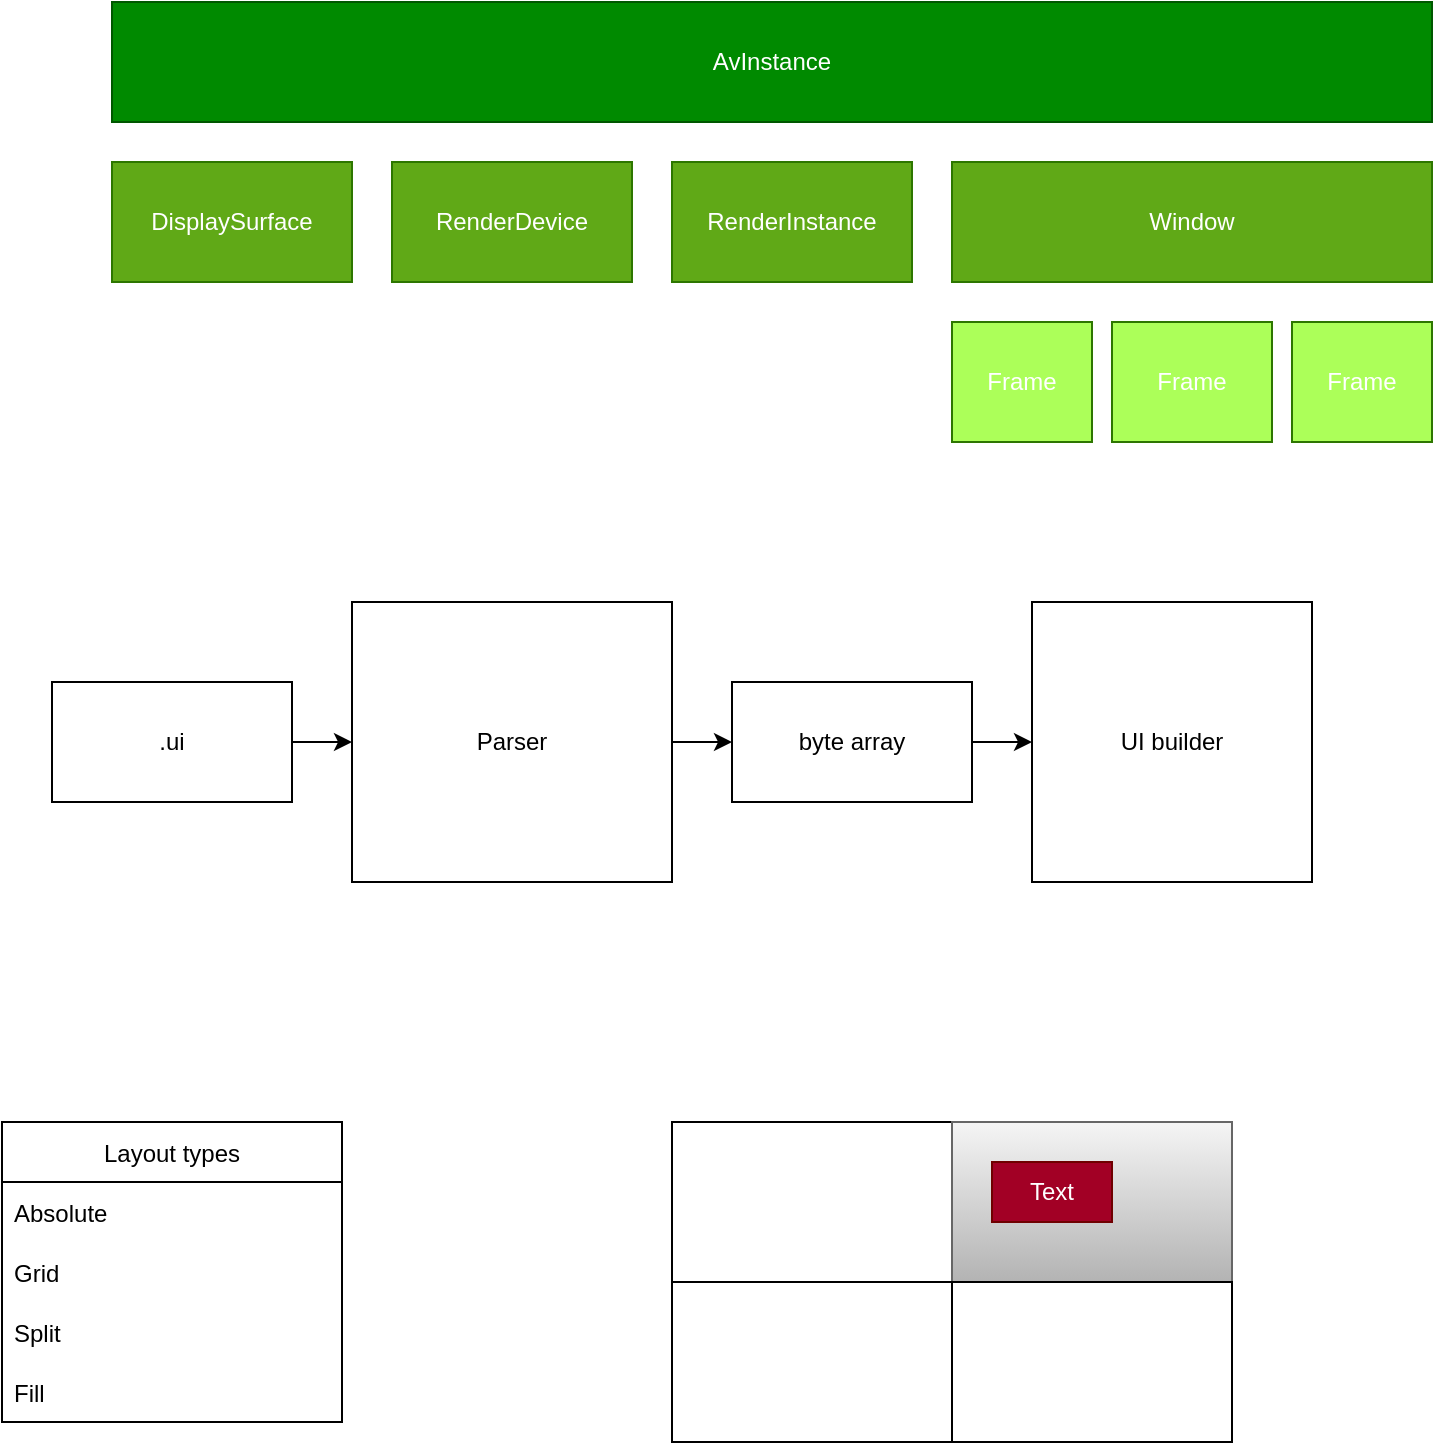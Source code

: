 <mxfile version="15.8.7" type="device"><diagram id="zrq5PWK3RwtQAuNaodZj" name="Page-1"><mxGraphModel dx="1038" dy="649" grid="1" gridSize="10" guides="1" tooltips="1" connect="1" arrows="1" fold="1" page="1" pageScale="1" pageWidth="827" pageHeight="1169" math="0" shadow="0"><root><mxCell id="0"/><mxCell id="1" parent="0"/><mxCell id="6_k5p3TVEeheKB6pSogj-1" value="DisplaySurface" style="rounded=0;whiteSpace=wrap;html=1;fillColor=#60a917;fontColor=#ffffff;strokeColor=#2D7600;" parent="1" vertex="1"><mxGeometry x="100" y="120" width="120" height="60" as="geometry"/></mxCell><mxCell id="6_k5p3TVEeheKB6pSogj-2" value="RenderDevice" style="rounded=0;whiteSpace=wrap;html=1;fillColor=#60a917;fontColor=#ffffff;strokeColor=#2D7600;" parent="1" vertex="1"><mxGeometry x="240" y="120" width="120" height="60" as="geometry"/></mxCell><mxCell id="6_k5p3TVEeheKB6pSogj-3" value="AvInstance" style="rounded=0;whiteSpace=wrap;html=1;fillColor=#008a00;fontColor=#ffffff;strokeColor=#005700;" parent="1" vertex="1"><mxGeometry x="100" y="40" width="660" height="60" as="geometry"/></mxCell><mxCell id="6_k5p3TVEeheKB6pSogj-4" value="RenderInstance" style="rounded=0;whiteSpace=wrap;html=1;fillColor=#60a917;fontColor=#ffffff;strokeColor=#2D7600;" parent="1" vertex="1"><mxGeometry x="380" y="120" width="120" height="60" as="geometry"/></mxCell><mxCell id="6_k5p3TVEeheKB6pSogj-5" value="Window" style="rounded=0;whiteSpace=wrap;html=1;fillColor=#60a917;fontColor=#ffffff;strokeColor=#2D7600;" parent="1" vertex="1"><mxGeometry x="520" y="120" width="240" height="60" as="geometry"/></mxCell><mxCell id="6_k5p3TVEeheKB6pSogj-6" value="Frame" style="rounded=0;whiteSpace=wrap;html=1;fillColor=#ACFF59;strokeColor=#2D7600;fontColor=#ffffff;" parent="1" vertex="1"><mxGeometry x="520" y="200" width="70" height="60" as="geometry"/></mxCell><mxCell id="6_k5p3TVEeheKB6pSogj-7" value="Frame" style="rounded=0;whiteSpace=wrap;html=1;fillColor=#ACFF59;strokeColor=#2D7600;fontColor=#ffffff;" parent="1" vertex="1"><mxGeometry x="600" y="200" width="80" height="60" as="geometry"/></mxCell><mxCell id="6_k5p3TVEeheKB6pSogj-8" value="Frame" style="rounded=0;whiteSpace=wrap;html=1;fillColor=#ACFF59;strokeColor=#2D7600;fontColor=#ffffff;" parent="1" vertex="1"><mxGeometry x="690" y="200" width="70" height="60" as="geometry"/></mxCell><mxCell id="6_k5p3TVEeheKB6pSogj-24" value="Layout types" style="swimlane;fontStyle=0;childLayout=stackLayout;horizontal=1;startSize=30;horizontalStack=0;resizeParent=1;resizeParentMax=0;resizeLast=0;collapsible=1;marginBottom=0;fillColor=default;" parent="1" vertex="1"><mxGeometry x="45" y="600" width="170" height="150" as="geometry"><mxRectangle x="60" y="670" width="100" height="30" as="alternateBounds"/></mxGeometry></mxCell><mxCell id="6_k5p3TVEeheKB6pSogj-25" value="Absolute" style="text;strokeColor=none;fillColor=none;align=left;verticalAlign=middle;spacingLeft=4;spacingRight=4;overflow=hidden;points=[[0,0.5],[1,0.5]];portConstraint=eastwest;rotatable=0;" parent="6_k5p3TVEeheKB6pSogj-24" vertex="1"><mxGeometry y="30" width="170" height="30" as="geometry"/></mxCell><mxCell id="6_k5p3TVEeheKB6pSogj-26" value="Grid" style="text;strokeColor=none;fillColor=none;align=left;verticalAlign=middle;spacingLeft=4;spacingRight=4;overflow=hidden;points=[[0,0.5],[1,0.5]];portConstraint=eastwest;rotatable=0;" parent="6_k5p3TVEeheKB6pSogj-24" vertex="1"><mxGeometry y="60" width="170" height="30" as="geometry"/></mxCell><mxCell id="6_k5p3TVEeheKB6pSogj-27" value="Split" style="text;strokeColor=none;fillColor=none;align=left;verticalAlign=middle;spacingLeft=4;spacingRight=4;overflow=hidden;points=[[0,0.5],[1,0.5]];portConstraint=eastwest;rotatable=0;" parent="6_k5p3TVEeheKB6pSogj-24" vertex="1"><mxGeometry y="90" width="170" height="30" as="geometry"/></mxCell><mxCell id="wnS7Uzxtj-CIcxeQYYVJ-1" value="Fill" style="text;strokeColor=none;fillColor=none;align=left;verticalAlign=middle;spacingLeft=4;spacingRight=4;overflow=hidden;points=[[0,0.5],[1,0.5]];portConstraint=eastwest;rotatable=0;" vertex="1" parent="6_k5p3TVEeheKB6pSogj-24"><mxGeometry y="120" width="170" height="30" as="geometry"/></mxCell><mxCell id="6_k5p3TVEeheKB6pSogj-32" style="edgeStyle=orthogonalEdgeStyle;rounded=0;orthogonalLoop=1;jettySize=auto;html=1;" parent="1" source="6_k5p3TVEeheKB6pSogj-28" target="6_k5p3TVEeheKB6pSogj-29" edge="1"><mxGeometry relative="1" as="geometry"/></mxCell><mxCell id="6_k5p3TVEeheKB6pSogj-28" value=".ui" style="rounded=0;whiteSpace=wrap;html=1;fillColor=default;" parent="1" vertex="1"><mxGeometry x="70" y="380" width="120" height="60" as="geometry"/></mxCell><mxCell id="6_k5p3TVEeheKB6pSogj-33" style="edgeStyle=orthogonalEdgeStyle;rounded=0;orthogonalLoop=1;jettySize=auto;html=1;entryX=0;entryY=0.5;entryDx=0;entryDy=0;" parent="1" source="6_k5p3TVEeheKB6pSogj-29" target="6_k5p3TVEeheKB6pSogj-30" edge="1"><mxGeometry relative="1" as="geometry"/></mxCell><mxCell id="6_k5p3TVEeheKB6pSogj-29" value="Parser" style="rounded=0;whiteSpace=wrap;html=1;fillColor=default;" parent="1" vertex="1"><mxGeometry x="220" y="340" width="160" height="140" as="geometry"/></mxCell><mxCell id="6_k5p3TVEeheKB6pSogj-34" style="edgeStyle=orthogonalEdgeStyle;rounded=0;orthogonalLoop=1;jettySize=auto;html=1;entryX=0;entryY=0.5;entryDx=0;entryDy=0;" parent="1" source="6_k5p3TVEeheKB6pSogj-30" target="6_k5p3TVEeheKB6pSogj-31" edge="1"><mxGeometry relative="1" as="geometry"/></mxCell><mxCell id="6_k5p3TVEeheKB6pSogj-30" value="byte array" style="rounded=0;whiteSpace=wrap;html=1;fillColor=default;" parent="1" vertex="1"><mxGeometry x="410" y="380" width="120" height="60" as="geometry"/></mxCell><mxCell id="6_k5p3TVEeheKB6pSogj-31" value="UI builder" style="whiteSpace=wrap;html=1;aspect=fixed;fillColor=default;" parent="1" vertex="1"><mxGeometry x="560" y="340" width="140" height="140" as="geometry"/></mxCell><mxCell id="6_k5p3TVEeheKB6pSogj-35" value="" style="rounded=0;whiteSpace=wrap;html=1;fillColor=default;" parent="1" vertex="1"><mxGeometry x="380" y="600" width="280" height="160" as="geometry"/></mxCell><mxCell id="6_k5p3TVEeheKB6pSogj-36" value="" style="rounded=0;whiteSpace=wrap;html=1;fillColor=default;" parent="1" vertex="1"><mxGeometry x="380" y="600" width="140" height="80" as="geometry"/></mxCell><mxCell id="6_k5p3TVEeheKB6pSogj-37" value="" style="rounded=0;whiteSpace=wrap;html=1;fillColor=#f5f5f5;strokeColor=#666666;gradientColor=#b3b3b3;" parent="1" vertex="1"><mxGeometry x="520" y="600" width="140" height="80" as="geometry"/></mxCell><mxCell id="6_k5p3TVEeheKB6pSogj-38" value="" style="rounded=0;whiteSpace=wrap;html=1;fillColor=default;" parent="1" vertex="1"><mxGeometry x="380" y="680" width="140" height="80" as="geometry"/></mxCell><mxCell id="6_k5p3TVEeheKB6pSogj-39" value="" style="rounded=0;whiteSpace=wrap;html=1;fillColor=default;" parent="1" vertex="1"><mxGeometry x="520" y="680" width="140" height="80" as="geometry"/></mxCell><mxCell id="6_k5p3TVEeheKB6pSogj-40" value="Text" style="rounded=0;whiteSpace=wrap;html=1;fillColor=#a20025;fontColor=#ffffff;strokeColor=#6F0000;" parent="1" vertex="1"><mxGeometry x="540" y="620" width="60" height="30" as="geometry"/></mxCell></root></mxGraphModel></diagram></mxfile>
